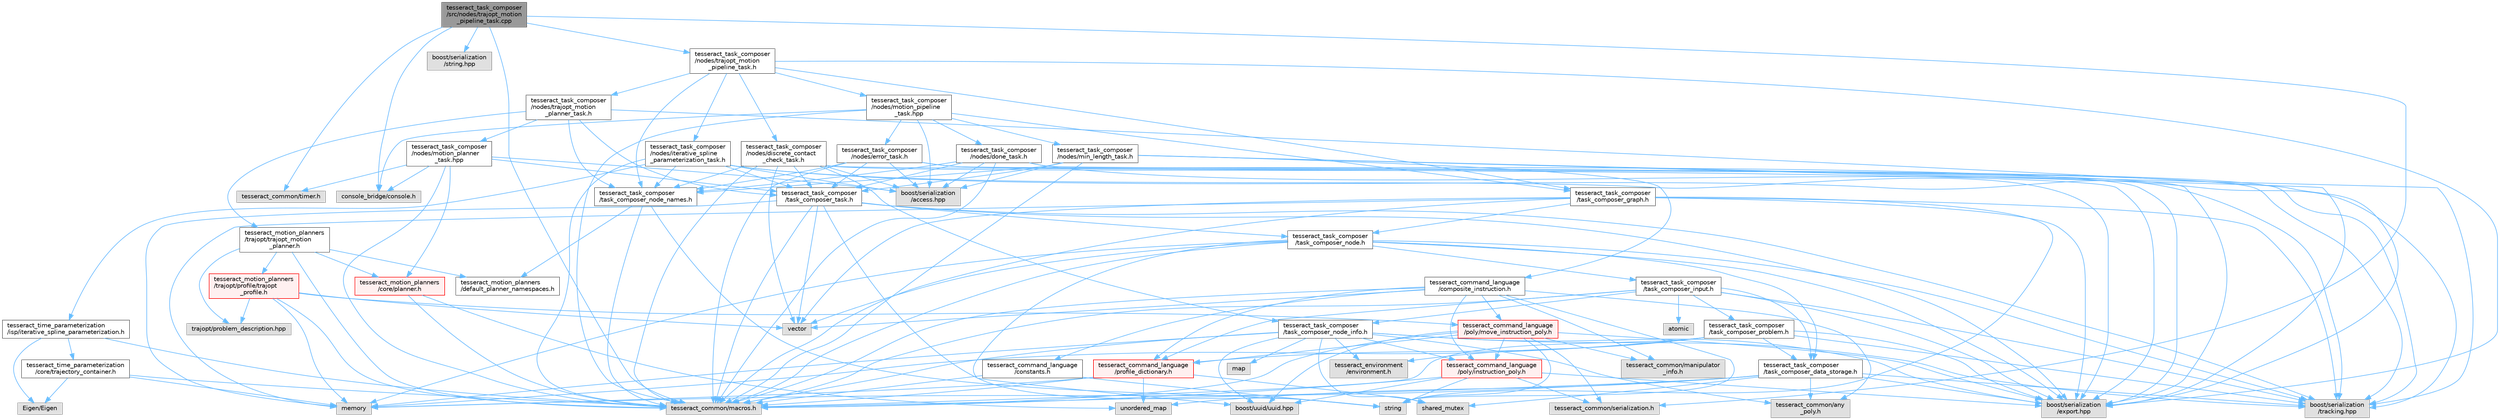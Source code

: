 digraph "tesseract_task_composer/src/nodes/trajopt_motion_pipeline_task.cpp"
{
 // LATEX_PDF_SIZE
  bgcolor="transparent";
  edge [fontname=Helvetica,fontsize=10,labelfontname=Helvetica,labelfontsize=10];
  node [fontname=Helvetica,fontsize=10,shape=box,height=0.2,width=0.4];
  Node1 [label="tesseract_task_composer\l/src/nodes/trajopt_motion\l_pipeline_task.cpp",height=0.2,width=0.4,color="gray40", fillcolor="grey60", style="filled", fontcolor="black",tooltip=" "];
  Node1 -> Node2 [color="steelblue1",style="solid"];
  Node2 [label="tesseract_common/macros.h",height=0.2,width=0.4,color="grey60", fillcolor="#E0E0E0", style="filled",tooltip=" "];
  Node1 -> Node3 [color="steelblue1",style="solid"];
  Node3 [label="console_bridge/console.h",height=0.2,width=0.4,color="grey60", fillcolor="#E0E0E0", style="filled",tooltip=" "];
  Node1 -> Node4 [color="steelblue1",style="solid"];
  Node4 [label="boost/serialization\l/string.hpp",height=0.2,width=0.4,color="grey60", fillcolor="#E0E0E0", style="filled",tooltip=" "];
  Node1 -> Node5 [color="steelblue1",style="solid"];
  Node5 [label="tesseract_common/timer.h",height=0.2,width=0.4,color="grey60", fillcolor="#E0E0E0", style="filled",tooltip=" "];
  Node1 -> Node6 [color="steelblue1",style="solid"];
  Node6 [label="tesseract_task_composer\l/nodes/trajopt_motion\l_pipeline_task.h",height=0.2,width=0.4,color="grey40", fillcolor="white", style="filled",URL="$de/d7e/trajopt__motion__pipeline__task_8h.html",tooltip=" "];
  Node6 -> Node7 [color="steelblue1",style="solid"];
  Node7 [label="tesseract_task_composer\l/task_composer_graph.h",height=0.2,width=0.4,color="grey40", fillcolor="white", style="filled",URL="$d4/d58/task__composer__graph_8h.html",tooltip="A task graph."];
  Node7 -> Node2 [color="steelblue1",style="solid"];
  Node7 -> Node8 [color="steelblue1",style="solid"];
  Node8 [label="string",height=0.2,width=0.4,color="grey60", fillcolor="#E0E0E0", style="filled",tooltip=" "];
  Node7 -> Node9 [color="steelblue1",style="solid"];
  Node9 [label="vector",height=0.2,width=0.4,color="grey60", fillcolor="#E0E0E0", style="filled",tooltip=" "];
  Node7 -> Node10 [color="steelblue1",style="solid"];
  Node10 [label="memory",height=0.2,width=0.4,color="grey60", fillcolor="#E0E0E0", style="filled",tooltip=" "];
  Node7 -> Node11 [color="steelblue1",style="solid"];
  Node11 [label="tesseract_task_composer\l/task_composer_node.h",height=0.2,width=0.4,color="grey40", fillcolor="white", style="filled",URL="$da/dbe/task__composer__node_8h.html",tooltip="A node in the pipeline."];
  Node11 -> Node2 [color="steelblue1",style="solid"];
  Node11 -> Node10 [color="steelblue1",style="solid"];
  Node11 -> Node9 [color="steelblue1",style="solid"];
  Node11 -> Node12 [color="steelblue1",style="solid"];
  Node12 [label="boost/uuid/uuid.hpp",height=0.2,width=0.4,color="grey60", fillcolor="#E0E0E0", style="filled",tooltip=" "];
  Node11 -> Node13 [color="steelblue1",style="solid"];
  Node13 [label="tesseract_task_composer\l/task_composer_input.h",height=0.2,width=0.4,color="grey40", fillcolor="white", style="filled",URL="$db/ddf/task__composer__input_8h.html",tooltip="The input data structure to the pipeline."];
  Node13 -> Node2 [color="steelblue1",style="solid"];
  Node13 -> Node14 [color="steelblue1",style="solid"];
  Node14 [label="atomic",height=0.2,width=0.4,color="grey60", fillcolor="#E0E0E0", style="filled",tooltip=" "];
  Node13 -> Node15 [color="steelblue1",style="solid"];
  Node15 [label="tesseract_command_language\l/profile_dictionary.h",height=0.2,width=0.4,color="red", fillcolor="#FFF0F0", style="filled",URL="$dd/dd6/profile__dictionary_8h.html",tooltip="This is a profile dictionary for storing all profiles."];
  Node15 -> Node2 [color="steelblue1",style="solid"];
  Node15 -> Node19 [color="steelblue1",style="solid"];
  Node19 [label="unordered_map",height=0.2,width=0.4,color="grey60", fillcolor="#E0E0E0", style="filled",tooltip=" "];
  Node15 -> Node10 [color="steelblue1",style="solid"];
  Node15 -> Node21 [color="steelblue1",style="solid"];
  Node21 [label="shared_mutex",height=0.2,width=0.4,color="grey60", fillcolor="#E0E0E0", style="filled",tooltip=" "];
  Node13 -> Node22 [color="steelblue1",style="solid"];
  Node22 [label="tesseract_task_composer\l/task_composer_data_storage.h",height=0.2,width=0.4,color="grey40", fillcolor="white", style="filled",URL="$dc/dc5/task__composer__data__storage_8h.html",tooltip="Data storage used when executing the pipeline."];
  Node22 -> Node2 [color="steelblue1",style="solid"];
  Node22 -> Node10 [color="steelblue1",style="solid"];
  Node22 -> Node19 [color="steelblue1",style="solid"];
  Node22 -> Node21 [color="steelblue1",style="solid"];
  Node22 -> Node23 [color="steelblue1",style="solid"];
  Node23 [label="tesseract_common/any\l_poly.h",height=0.2,width=0.4,color="grey60", fillcolor="#E0E0E0", style="filled",tooltip=" "];
  Node22 -> Node24 [color="steelblue1",style="solid"];
  Node24 [label="boost/serialization\l/export.hpp",height=0.2,width=0.4,color="grey60", fillcolor="#E0E0E0", style="filled",tooltip=" "];
  Node22 -> Node25 [color="steelblue1",style="solid"];
  Node25 [label="boost/serialization\l/tracking.hpp",height=0.2,width=0.4,color="grey60", fillcolor="#E0E0E0", style="filled",tooltip=" "];
  Node13 -> Node26 [color="steelblue1",style="solid"];
  Node26 [label="tesseract_task_composer\l/task_composer_node_info.h",height=0.2,width=0.4,color="grey40", fillcolor="white", style="filled",URL="$d7/d2c/task__composer__node__info_8h.html",tooltip="Task composer node info."];
  Node26 -> Node2 [color="steelblue1",style="solid"];
  Node26 -> Node10 [color="steelblue1",style="solid"];
  Node26 -> Node21 [color="steelblue1",style="solid"];
  Node26 -> Node27 [color="steelblue1",style="solid"];
  Node27 [label="map",height=0.2,width=0.4,color="grey60", fillcolor="#E0E0E0", style="filled",tooltip=" "];
  Node26 -> Node12 [color="steelblue1",style="solid"];
  Node26 -> Node28 [color="steelblue1",style="solid"];
  Node28 [label="tesseract_environment\l/environment.h",height=0.2,width=0.4,color="grey60", fillcolor="#E0E0E0", style="filled",tooltip=" "];
  Node26 -> Node29 [color="steelblue1",style="solid"];
  Node29 [label="tesseract_command_language\l/poly/instruction_poly.h",height=0.2,width=0.4,color="red", fillcolor="#FFF0F0", style="filled",URL="$d1/db1/instruction__poly_8h.html",tooltip=" "];
  Node29 -> Node2 [color="steelblue1",style="solid"];
  Node29 -> Node8 [color="steelblue1",style="solid"];
  Node29 -> Node24 [color="steelblue1",style="solid"];
  Node29 -> Node12 [color="steelblue1",style="solid"];
  Node29 -> Node33 [color="steelblue1",style="solid"];
  Node33 [label="tesseract_common/serialization.h",height=0.2,width=0.4,color="grey60", fillcolor="#E0E0E0", style="filled",tooltip=" "];
  Node26 -> Node23 [color="steelblue1",style="solid"];
  Node26 -> Node24 [color="steelblue1",style="solid"];
  Node26 -> Node25 [color="steelblue1",style="solid"];
  Node13 -> Node35 [color="steelblue1",style="solid"];
  Node35 [label="tesseract_task_composer\l/task_composer_problem.h",height=0.2,width=0.4,color="grey40", fillcolor="white", style="filled",URL="$d7/d6d/task__composer__problem_8h.html",tooltip="A task composer server problem."];
  Node35 -> Node2 [color="steelblue1",style="solid"];
  Node35 -> Node10 [color="steelblue1",style="solid"];
  Node35 -> Node28 [color="steelblue1",style="solid"];
  Node35 -> Node15 [color="steelblue1",style="solid"];
  Node35 -> Node22 [color="steelblue1",style="solid"];
  Node35 -> Node24 [color="steelblue1",style="solid"];
  Node35 -> Node25 [color="steelblue1",style="solid"];
  Node13 -> Node24 [color="steelblue1",style="solid"];
  Node13 -> Node25 [color="steelblue1",style="solid"];
  Node11 -> Node22 [color="steelblue1",style="solid"];
  Node11 -> Node24 [color="steelblue1",style="solid"];
  Node11 -> Node25 [color="steelblue1",style="solid"];
  Node7 -> Node24 [color="steelblue1",style="solid"];
  Node7 -> Node25 [color="steelblue1",style="solid"];
  Node6 -> Node36 [color="steelblue1",style="solid"];
  Node36 [label="tesseract_task_composer\l/task_composer_node_names.h",height=0.2,width=0.4,color="grey40", fillcolor="white", style="filled",URL="$d3/da7/task__composer__node__names_8h.html",tooltip="Contains default node names."];
  Node36 -> Node2 [color="steelblue1",style="solid"];
  Node36 -> Node8 [color="steelblue1",style="solid"];
  Node36 -> Node37 [color="steelblue1",style="solid"];
  Node37 [label="tesseract_motion_planners\l/default_planner_namespaces.h",height=0.2,width=0.4,color="grey40", fillcolor="white", style="filled",URL="$de/d3a/default__planner__namespaces_8h.html",tooltip="A collection of motion planner profile namespaces."];
  Node6 -> Node38 [color="steelblue1",style="solid"];
  Node38 [label="tesseract_task_composer\l/nodes/motion_pipeline\l_task.hpp",height=0.2,width=0.4,color="grey40", fillcolor="white", style="filled",URL="$de/d12/motion__pipeline__task_8hpp.html",tooltip=" "];
  Node38 -> Node2 [color="steelblue1",style="solid"];
  Node38 -> Node3 [color="steelblue1",style="solid"];
  Node38 -> Node39 [color="steelblue1",style="solid"];
  Node39 [label="boost/serialization\l/access.hpp",height=0.2,width=0.4,color="grey60", fillcolor="#E0E0E0", style="filled",tooltip=" "];
  Node38 -> Node7 [color="steelblue1",style="solid"];
  Node38 -> Node40 [color="steelblue1",style="solid"];
  Node40 [label="tesseract_task_composer\l/nodes/min_length_task.h",height=0.2,width=0.4,color="grey40", fillcolor="white", style="filled",URL="$d3/d6c/min__length__task_8h.html",tooltip="Task for processing the seed so it meets a minimum length. Planners like trajopt need at least 10 sta..."];
  Node40 -> Node2 [color="steelblue1",style="solid"];
  Node40 -> Node39 [color="steelblue1",style="solid"];
  Node40 -> Node41 [color="steelblue1",style="solid"];
  Node41 [label="tesseract_task_composer\l/task_composer_task.h",height=0.2,width=0.4,color="grey40", fillcolor="white", style="filled",URL="$da/d71/task__composer__task_8h.html",tooltip="A task in the pipeline."];
  Node41 -> Node2 [color="steelblue1",style="solid"];
  Node41 -> Node8 [color="steelblue1",style="solid"];
  Node41 -> Node9 [color="steelblue1",style="solid"];
  Node41 -> Node10 [color="steelblue1",style="solid"];
  Node41 -> Node11 [color="steelblue1",style="solid"];
  Node41 -> Node24 [color="steelblue1",style="solid"];
  Node41 -> Node25 [color="steelblue1",style="solid"];
  Node40 -> Node36 [color="steelblue1",style="solid"];
  Node40 -> Node42 [color="steelblue1",style="solid"];
  Node42 [label="tesseract_command_language\l/composite_instruction.h",height=0.2,width=0.4,color="grey40", fillcolor="white", style="filled",URL="$d5/df7/composite__instruction_8h.html",tooltip=" "];
  Node42 -> Node2 [color="steelblue1",style="solid"];
  Node42 -> Node9 [color="steelblue1",style="solid"];
  Node42 -> Node8 [color="steelblue1",style="solid"];
  Node42 -> Node29 [color="steelblue1",style="solid"];
  Node42 -> Node43 [color="steelblue1",style="solid"];
  Node43 [label="tesseract_command_language\l/poly/move_instruction_poly.h",height=0.2,width=0.4,color="red", fillcolor="#FFF0F0", style="filled",URL="$dc/df1/move__instruction__poly_8h.html",tooltip="The move instruction interface."];
  Node43 -> Node2 [color="steelblue1",style="solid"];
  Node43 -> Node8 [color="steelblue1",style="solid"];
  Node43 -> Node24 [color="steelblue1",style="solid"];
  Node43 -> Node12 [color="steelblue1",style="solid"];
  Node43 -> Node29 [color="steelblue1",style="solid"];
  Node43 -> Node15 [color="steelblue1",style="solid"];
  Node43 -> Node48 [color="steelblue1",style="solid"];
  Node48 [label="tesseract_common/manipulator\l_info.h",height=0.2,width=0.4,color="grey60", fillcolor="#E0E0E0", style="filled",tooltip=" "];
  Node43 -> Node33 [color="steelblue1",style="solid"];
  Node42 -> Node49 [color="steelblue1",style="solid"];
  Node49 [label="tesseract_command_language\l/constants.h",height=0.2,width=0.4,color="grey40", fillcolor="white", style="filled",URL="$d2/d6f/constants_8h.html",tooltip="Containst Tesseract Command Language constants."];
  Node49 -> Node2 [color="steelblue1",style="solid"];
  Node49 -> Node8 [color="steelblue1",style="solid"];
  Node42 -> Node15 [color="steelblue1",style="solid"];
  Node42 -> Node48 [color="steelblue1",style="solid"];
  Node42 -> Node23 [color="steelblue1",style="solid"];
  Node40 -> Node24 [color="steelblue1",style="solid"];
  Node40 -> Node25 [color="steelblue1",style="solid"];
  Node38 -> Node50 [color="steelblue1",style="solid"];
  Node50 [label="tesseract_task_composer\l/nodes/done_task.h",height=0.2,width=0.4,color="grey40", fillcolor="white", style="filled",URL="$d5/d86/done__task_8h.html",tooltip=" "];
  Node50 -> Node2 [color="steelblue1",style="solid"];
  Node50 -> Node39 [color="steelblue1",style="solid"];
  Node50 -> Node41 [color="steelblue1",style="solid"];
  Node50 -> Node36 [color="steelblue1",style="solid"];
  Node50 -> Node24 [color="steelblue1",style="solid"];
  Node50 -> Node25 [color="steelblue1",style="solid"];
  Node38 -> Node51 [color="steelblue1",style="solid"];
  Node51 [label="tesseract_task_composer\l/nodes/error_task.h",height=0.2,width=0.4,color="grey40", fillcolor="white", style="filled",URL="$d4/d4c/error__task_8h.html",tooltip=" "];
  Node51 -> Node2 [color="steelblue1",style="solid"];
  Node51 -> Node39 [color="steelblue1",style="solid"];
  Node51 -> Node41 [color="steelblue1",style="solid"];
  Node51 -> Node36 [color="steelblue1",style="solid"];
  Node51 -> Node24 [color="steelblue1",style="solid"];
  Node51 -> Node25 [color="steelblue1",style="solid"];
  Node6 -> Node52 [color="steelblue1",style="solid"];
  Node52 [label="tesseract_task_composer\l/nodes/trajopt_motion\l_planner_task.h",height=0.2,width=0.4,color="grey40", fillcolor="white", style="filled",URL="$d0/dfc/trajopt__motion__planner__task_8h.html",tooltip="TrajOpt motion planning pipeline."];
  Node52 -> Node41 [color="steelblue1",style="solid"];
  Node52 -> Node36 [color="steelblue1",style="solid"];
  Node52 -> Node53 [color="steelblue1",style="solid"];
  Node53 [label="tesseract_task_composer\l/nodes/motion_planner\l_task.hpp",height=0.2,width=0.4,color="grey40", fillcolor="white", style="filled",URL="$d2/df3/motion__planner__task_8hpp.html",tooltip=" "];
  Node53 -> Node2 [color="steelblue1",style="solid"];
  Node53 -> Node3 [color="steelblue1",style="solid"];
  Node53 -> Node39 [color="steelblue1",style="solid"];
  Node53 -> Node5 [color="steelblue1",style="solid"];
  Node53 -> Node41 [color="steelblue1",style="solid"];
  Node53 -> Node54 [color="steelblue1",style="solid"];
  Node54 [label="tesseract_motion_planners\l/core/planner.h",height=0.2,width=0.4,color="red", fillcolor="#FFF0F0", style="filled",URL="$d7/d8c/planner_8h.html",tooltip="Planner Interface Class."];
  Node54 -> Node2 [color="steelblue1",style="solid"];
  Node54 -> Node19 [color="steelblue1",style="solid"];
  Node52 -> Node57 [color="steelblue1",style="solid"];
  Node57 [label="tesseract_motion_planners\l/trajopt/trajopt_motion\l_planner.h",height=0.2,width=0.4,color="grey40", fillcolor="white", style="filled",URL="$d0/ddc/trajopt__motion__planner_8h.html",tooltip=" "];
  Node57 -> Node2 [color="steelblue1",style="solid"];
  Node57 -> Node58 [color="steelblue1",style="solid"];
  Node58 [label="trajopt/problem_description.hpp",height=0.2,width=0.4,color="grey60", fillcolor="#E0E0E0", style="filled",tooltip=" "];
  Node57 -> Node37 [color="steelblue1",style="solid"];
  Node57 -> Node54 [color="steelblue1",style="solid"];
  Node57 -> Node59 [color="steelblue1",style="solid"];
  Node59 [label="tesseract_motion_planners\l/trajopt/profile/trajopt\l_profile.h",height=0.2,width=0.4,color="red", fillcolor="#FFF0F0", style="filled",URL="$d4/d0d/trajopt__profile_8h.html",tooltip=" "];
  Node59 -> Node2 [color="steelblue1",style="solid"];
  Node59 -> Node58 [color="steelblue1",style="solid"];
  Node59 -> Node9 [color="steelblue1",style="solid"];
  Node59 -> Node10 [color="steelblue1",style="solid"];
  Node59 -> Node43 [color="steelblue1",style="solid"];
  Node52 -> Node24 [color="steelblue1",style="solid"];
  Node6 -> Node60 [color="steelblue1",style="solid"];
  Node60 [label="tesseract_task_composer\l/nodes/discrete_contact\l_check_task.h",height=0.2,width=0.4,color="grey40", fillcolor="white", style="filled",URL="$d1/d26/discrete__contact__check__task_8h.html",tooltip="Discrete Collision check trajectory task."];
  Node60 -> Node2 [color="steelblue1",style="solid"];
  Node60 -> Node39 [color="steelblue1",style="solid"];
  Node60 -> Node9 [color="steelblue1",style="solid"];
  Node60 -> Node41 [color="steelblue1",style="solid"];
  Node60 -> Node26 [color="steelblue1",style="solid"];
  Node60 -> Node36 [color="steelblue1",style="solid"];
  Node60 -> Node24 [color="steelblue1",style="solid"];
  Node60 -> Node25 [color="steelblue1",style="solid"];
  Node6 -> Node61 [color="steelblue1",style="solid"];
  Node61 [label="tesseract_task_composer\l/nodes/iterative_spline\l_parameterization_task.h",height=0.2,width=0.4,color="grey40", fillcolor="white", style="filled",URL="$d3/db1/iterative__spline__parameterization__task_8h.html",tooltip="Perform iterative spline time parameterization."];
  Node61 -> Node2 [color="steelblue1",style="solid"];
  Node61 -> Node39 [color="steelblue1",style="solid"];
  Node61 -> Node41 [color="steelblue1",style="solid"];
  Node61 -> Node36 [color="steelblue1",style="solid"];
  Node61 -> Node62 [color="steelblue1",style="solid"];
  Node62 [label="tesseract_time_parameterization\l/isp/iterative_spline_parameterization.h",height=0.2,width=0.4,color="grey40", fillcolor="white", style="filled",URL="$d3/d2c/iterative__spline__parameterization_8h.html",tooltip=" "];
  Node62 -> Node2 [color="steelblue1",style="solid"];
  Node62 -> Node63 [color="steelblue1",style="solid"];
  Node63 [label="Eigen/Eigen",height=0.2,width=0.4,color="grey60", fillcolor="#E0E0E0", style="filled",tooltip=" "];
  Node62 -> Node64 [color="steelblue1",style="solid"];
  Node64 [label="tesseract_time_parameterization\l/core/trajectory_container.h",height=0.2,width=0.4,color="grey40", fillcolor="white", style="filled",URL="$d5/de8/trajectory__container_8h.html",tooltip="Creates an interface for contaning different trajectory data structures."];
  Node64 -> Node2 [color="steelblue1",style="solid"];
  Node64 -> Node63 [color="steelblue1",style="solid"];
  Node64 -> Node10 [color="steelblue1",style="solid"];
  Node61 -> Node24 [color="steelblue1",style="solid"];
  Node61 -> Node25 [color="steelblue1",style="solid"];
  Node6 -> Node24 [color="steelblue1",style="solid"];
  Node1 -> Node33 [color="steelblue1",style="solid"];
}
